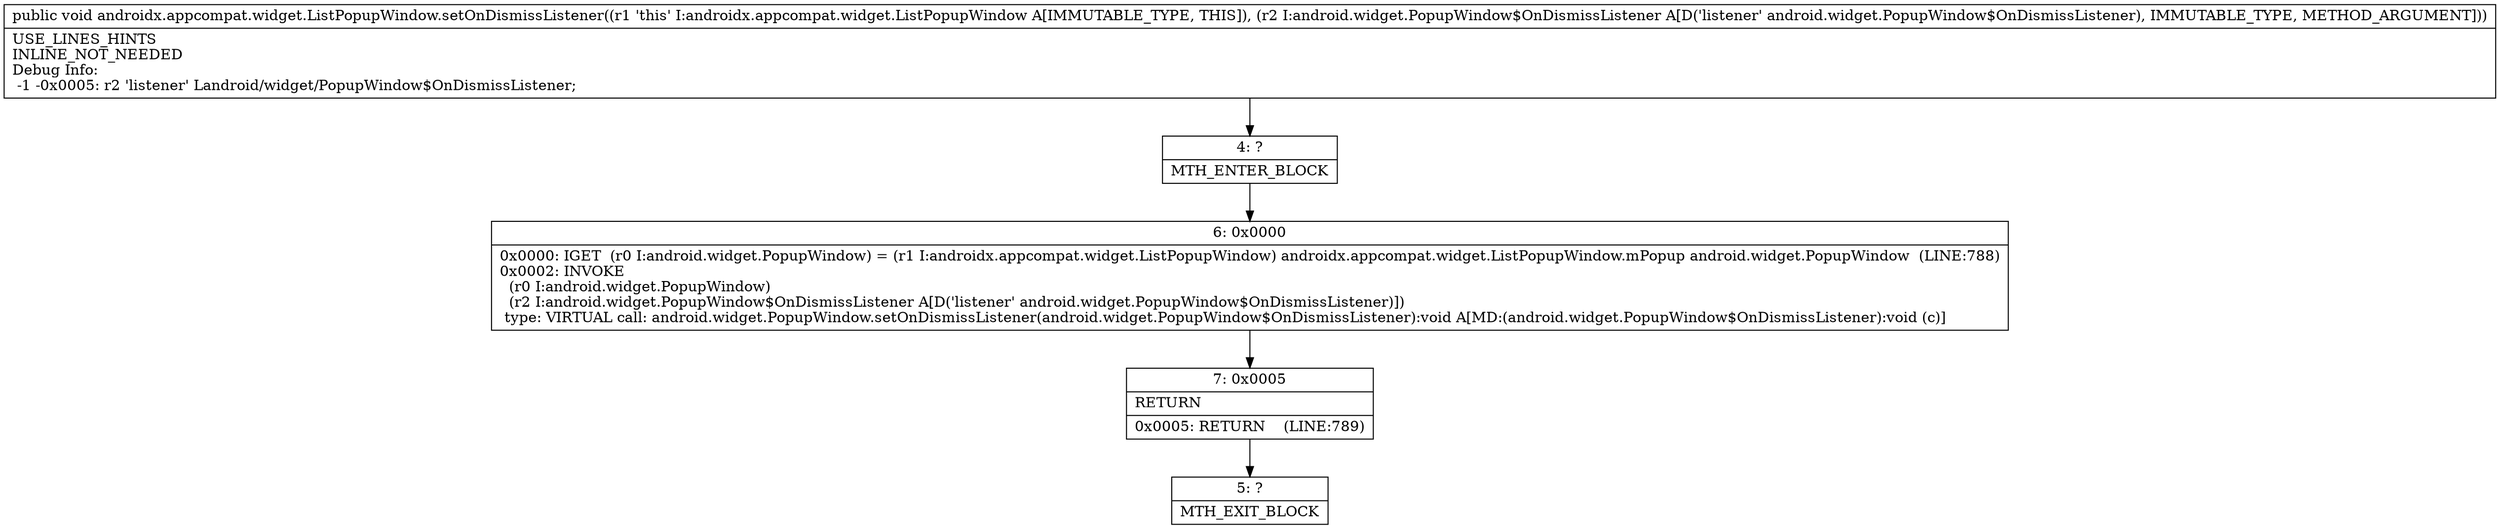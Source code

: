 digraph "CFG forandroidx.appcompat.widget.ListPopupWindow.setOnDismissListener(Landroid\/widget\/PopupWindow$OnDismissListener;)V" {
Node_4 [shape=record,label="{4\:\ ?|MTH_ENTER_BLOCK\l}"];
Node_6 [shape=record,label="{6\:\ 0x0000|0x0000: IGET  (r0 I:android.widget.PopupWindow) = (r1 I:androidx.appcompat.widget.ListPopupWindow) androidx.appcompat.widget.ListPopupWindow.mPopup android.widget.PopupWindow  (LINE:788)\l0x0002: INVOKE  \l  (r0 I:android.widget.PopupWindow)\l  (r2 I:android.widget.PopupWindow$OnDismissListener A[D('listener' android.widget.PopupWindow$OnDismissListener)])\l type: VIRTUAL call: android.widget.PopupWindow.setOnDismissListener(android.widget.PopupWindow$OnDismissListener):void A[MD:(android.widget.PopupWindow$OnDismissListener):void (c)]\l}"];
Node_7 [shape=record,label="{7\:\ 0x0005|RETURN\l|0x0005: RETURN    (LINE:789)\l}"];
Node_5 [shape=record,label="{5\:\ ?|MTH_EXIT_BLOCK\l}"];
MethodNode[shape=record,label="{public void androidx.appcompat.widget.ListPopupWindow.setOnDismissListener((r1 'this' I:androidx.appcompat.widget.ListPopupWindow A[IMMUTABLE_TYPE, THIS]), (r2 I:android.widget.PopupWindow$OnDismissListener A[D('listener' android.widget.PopupWindow$OnDismissListener), IMMUTABLE_TYPE, METHOD_ARGUMENT]))  | USE_LINES_HINTS\lINLINE_NOT_NEEDED\lDebug Info:\l  \-1 \-0x0005: r2 'listener' Landroid\/widget\/PopupWindow$OnDismissListener;\l}"];
MethodNode -> Node_4;Node_4 -> Node_6;
Node_6 -> Node_7;
Node_7 -> Node_5;
}

